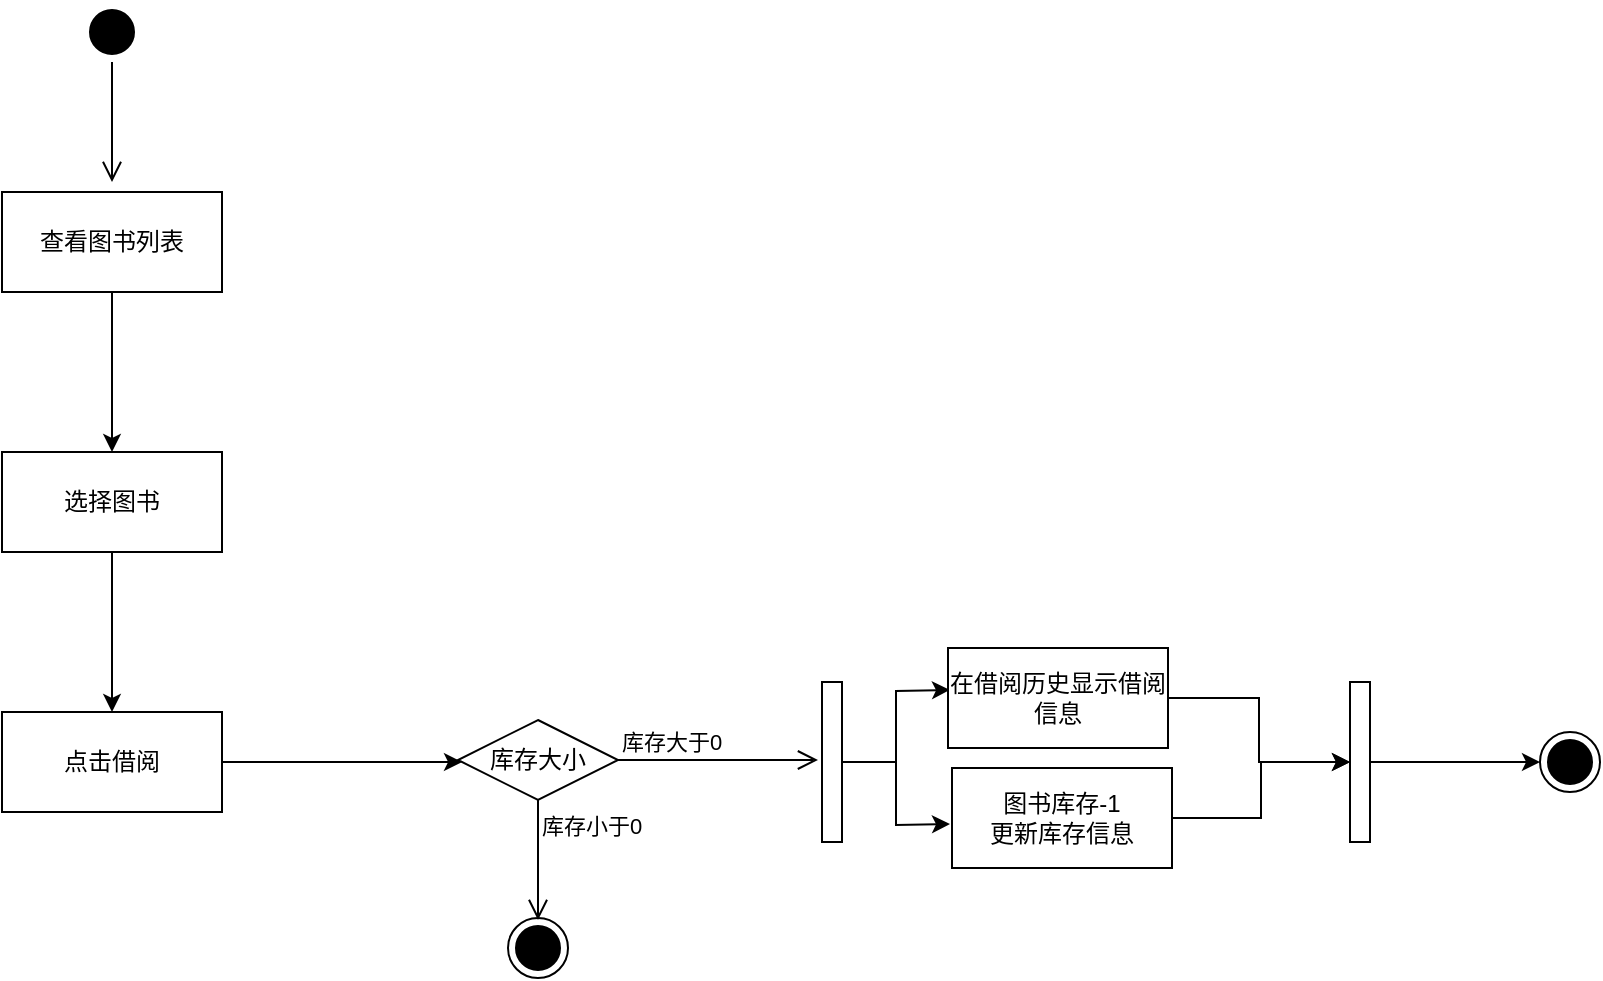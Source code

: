 <mxfile version="22.1.7" type="github">
  <diagram name="第 1 页" id="9IQwv0TMulXQtud_hSM7">
    <mxGraphModel dx="1103" dy="720" grid="0" gridSize="10" guides="1" tooltips="1" connect="1" arrows="1" fold="1" page="0" pageScale="1" pageWidth="827" pageHeight="1169" math="0" shadow="0">
      <root>
        <mxCell id="0" />
        <mxCell id="1" parent="0" />
        <mxCell id="PhcB0l-ijEnp4BP8WUC_-1" value="" style="ellipse;html=1;shape=startState;fillColor=#000000;" vertex="1" parent="1">
          <mxGeometry x="46" y="116" width="30" height="30" as="geometry" />
        </mxCell>
        <mxCell id="PhcB0l-ijEnp4BP8WUC_-2" value="" style="edgeStyle=orthogonalEdgeStyle;html=1;verticalAlign=bottom;endArrow=open;endSize=8;rounded=0;" edge="1" source="PhcB0l-ijEnp4BP8WUC_-1" parent="1">
          <mxGeometry relative="1" as="geometry">
            <mxPoint x="61" y="206" as="targetPoint" />
          </mxGeometry>
        </mxCell>
        <mxCell id="PhcB0l-ijEnp4BP8WUC_-5" value="" style="edgeStyle=orthogonalEdgeStyle;rounded=0;orthogonalLoop=1;jettySize=auto;html=1;" edge="1" parent="1" source="PhcB0l-ijEnp4BP8WUC_-3" target="PhcB0l-ijEnp4BP8WUC_-4">
          <mxGeometry relative="1" as="geometry" />
        </mxCell>
        <mxCell id="PhcB0l-ijEnp4BP8WUC_-3" value="查看图书列表" style="html=1;whiteSpace=wrap;" vertex="1" parent="1">
          <mxGeometry x="6" y="211" width="110" height="50" as="geometry" />
        </mxCell>
        <mxCell id="PhcB0l-ijEnp4BP8WUC_-7" value="" style="edgeStyle=orthogonalEdgeStyle;rounded=0;orthogonalLoop=1;jettySize=auto;html=1;" edge="1" parent="1" source="PhcB0l-ijEnp4BP8WUC_-4" target="PhcB0l-ijEnp4BP8WUC_-6">
          <mxGeometry relative="1" as="geometry" />
        </mxCell>
        <mxCell id="PhcB0l-ijEnp4BP8WUC_-4" value="选择图书" style="html=1;whiteSpace=wrap;" vertex="1" parent="1">
          <mxGeometry x="6" y="341" width="110" height="50" as="geometry" />
        </mxCell>
        <mxCell id="PhcB0l-ijEnp4BP8WUC_-19" style="edgeStyle=orthogonalEdgeStyle;rounded=0;orthogonalLoop=1;jettySize=auto;html=1;" edge="1" parent="1" source="PhcB0l-ijEnp4BP8WUC_-6">
          <mxGeometry relative="1" as="geometry">
            <mxPoint x="236.0" y="496" as="targetPoint" />
          </mxGeometry>
        </mxCell>
        <mxCell id="PhcB0l-ijEnp4BP8WUC_-6" value="点击借阅" style="html=1;whiteSpace=wrap;" vertex="1" parent="1">
          <mxGeometry x="6" y="471" width="110" height="50" as="geometry" />
        </mxCell>
        <mxCell id="PhcB0l-ijEnp4BP8WUC_-8" value="库存大小" style="rhombus;whiteSpace=wrap;html=1;" vertex="1" parent="1">
          <mxGeometry x="234" y="475" width="80" height="40" as="geometry" />
        </mxCell>
        <mxCell id="PhcB0l-ijEnp4BP8WUC_-9" value="库存大于0" style="edgeStyle=orthogonalEdgeStyle;html=1;align=left;verticalAlign=bottom;endArrow=open;endSize=8;rounded=0;" edge="1" source="PhcB0l-ijEnp4BP8WUC_-8" parent="1">
          <mxGeometry x="-1" relative="1" as="geometry">
            <mxPoint x="414" y="495" as="targetPoint" />
          </mxGeometry>
        </mxCell>
        <mxCell id="PhcB0l-ijEnp4BP8WUC_-10" value="库存小于0" style="edgeStyle=orthogonalEdgeStyle;html=1;align=left;verticalAlign=top;endArrow=open;endSize=8;rounded=0;" edge="1" source="PhcB0l-ijEnp4BP8WUC_-8" parent="1">
          <mxGeometry x="-1" relative="1" as="geometry">
            <mxPoint x="274" y="575" as="targetPoint" />
          </mxGeometry>
        </mxCell>
        <mxCell id="PhcB0l-ijEnp4BP8WUC_-11" value="" style="ellipse;html=1;shape=endState;fillColor=#000000;" vertex="1" parent="1">
          <mxGeometry x="259" y="574" width="30" height="30" as="geometry" />
        </mxCell>
        <mxCell id="PhcB0l-ijEnp4BP8WUC_-22" style="edgeStyle=orthogonalEdgeStyle;rounded=0;orthogonalLoop=1;jettySize=auto;html=1;curved=0;" edge="1" parent="1" source="PhcB0l-ijEnp4BP8WUC_-20">
          <mxGeometry relative="1" as="geometry">
            <mxPoint x="480" y="459.966" as="targetPoint" />
          </mxGeometry>
        </mxCell>
        <mxCell id="PhcB0l-ijEnp4BP8WUC_-25" style="edgeStyle=orthogonalEdgeStyle;rounded=0;orthogonalLoop=1;jettySize=auto;html=1;curved=0;" edge="1" parent="1" source="PhcB0l-ijEnp4BP8WUC_-20">
          <mxGeometry relative="1" as="geometry">
            <mxPoint x="480" y="527" as="targetPoint" />
          </mxGeometry>
        </mxCell>
        <mxCell id="PhcB0l-ijEnp4BP8WUC_-20" value="" style="html=1;points=[[0,0,0,0,5],[0,1,0,0,-5],[1,0,0,0,5],[1,1,0,0,-5]];perimeter=orthogonalPerimeter;outlineConnect=0;targetShapes=umlLifeline;portConstraint=eastwest;newEdgeStyle={&quot;curved&quot;:0,&quot;rounded&quot;:0};" vertex="1" parent="1">
          <mxGeometry x="416" y="456" width="10" height="80" as="geometry" />
        </mxCell>
        <mxCell id="PhcB0l-ijEnp4BP8WUC_-29" style="edgeStyle=orthogonalEdgeStyle;rounded=0;orthogonalLoop=1;jettySize=auto;html=1;" edge="1" parent="1" source="PhcB0l-ijEnp4BP8WUC_-23" target="PhcB0l-ijEnp4BP8WUC_-28">
          <mxGeometry relative="1" as="geometry" />
        </mxCell>
        <mxCell id="PhcB0l-ijEnp4BP8WUC_-23" value="在借阅历史显示借阅信息" style="html=1;whiteSpace=wrap;" vertex="1" parent="1">
          <mxGeometry x="479" y="439" width="110" height="50" as="geometry" />
        </mxCell>
        <mxCell id="PhcB0l-ijEnp4BP8WUC_-30" style="edgeStyle=orthogonalEdgeStyle;rounded=0;orthogonalLoop=1;jettySize=auto;html=1;" edge="1" parent="1" source="PhcB0l-ijEnp4BP8WUC_-26" target="PhcB0l-ijEnp4BP8WUC_-28">
          <mxGeometry relative="1" as="geometry" />
        </mxCell>
        <mxCell id="PhcB0l-ijEnp4BP8WUC_-26" value="图书库存-1&lt;br&gt;更新库存信息" style="html=1;whiteSpace=wrap;" vertex="1" parent="1">
          <mxGeometry x="481" y="499" width="110" height="50" as="geometry" />
        </mxCell>
        <mxCell id="PhcB0l-ijEnp4BP8WUC_-34" style="edgeStyle=orthogonalEdgeStyle;rounded=0;orthogonalLoop=1;jettySize=auto;html=1;curved=0;entryX=0;entryY=0.5;entryDx=0;entryDy=0;" edge="1" parent="1" source="PhcB0l-ijEnp4BP8WUC_-28" target="PhcB0l-ijEnp4BP8WUC_-33">
          <mxGeometry relative="1" as="geometry" />
        </mxCell>
        <mxCell id="PhcB0l-ijEnp4BP8WUC_-28" value="" style="html=1;points=[[0,0,0,0,5],[0,1,0,0,-5],[1,0,0,0,5],[1,1,0,0,-5]];perimeter=orthogonalPerimeter;outlineConnect=0;targetShapes=umlLifeline;portConstraint=eastwest;newEdgeStyle={&quot;curved&quot;:0,&quot;rounded&quot;:0};" vertex="1" parent="1">
          <mxGeometry x="680" y="456" width="10" height="80" as="geometry" />
        </mxCell>
        <mxCell id="PhcB0l-ijEnp4BP8WUC_-33" value="" style="ellipse;html=1;shape=endState;fillColor=#000000;" vertex="1" parent="1">
          <mxGeometry x="775" y="481" width="30" height="30" as="geometry" />
        </mxCell>
      </root>
    </mxGraphModel>
  </diagram>
</mxfile>
